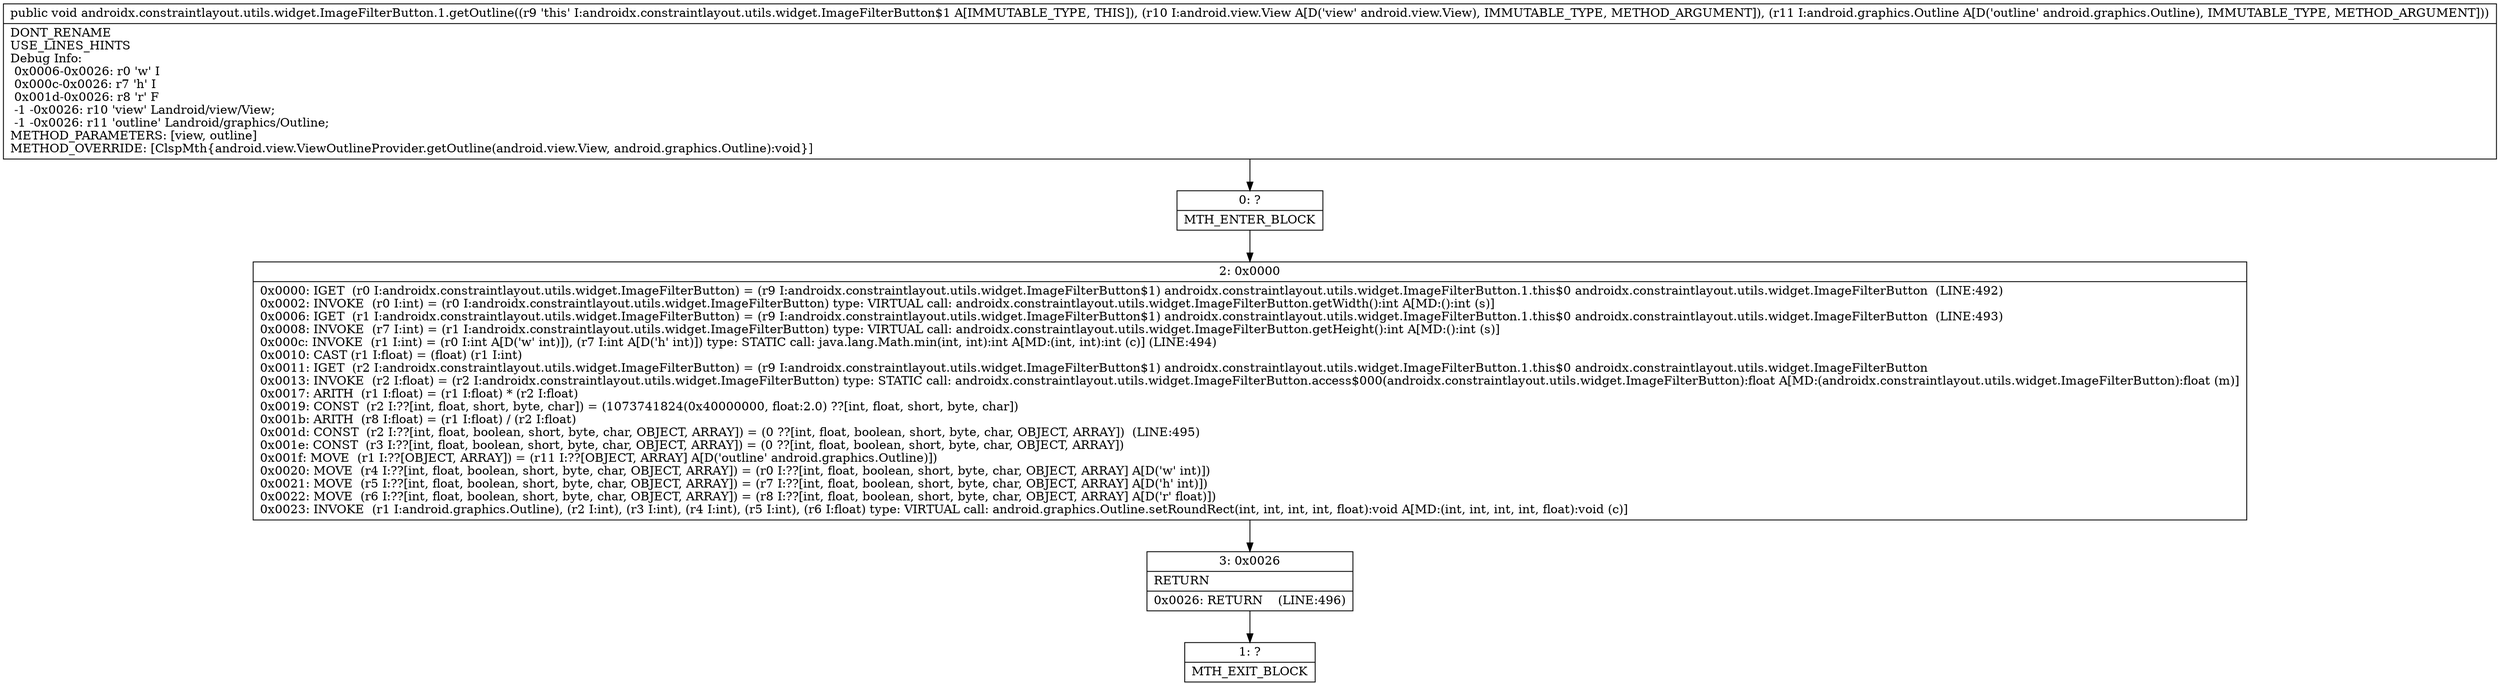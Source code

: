 digraph "CFG forandroidx.constraintlayout.utils.widget.ImageFilterButton.1.getOutline(Landroid\/view\/View;Landroid\/graphics\/Outline;)V" {
Node_0 [shape=record,label="{0\:\ ?|MTH_ENTER_BLOCK\l}"];
Node_2 [shape=record,label="{2\:\ 0x0000|0x0000: IGET  (r0 I:androidx.constraintlayout.utils.widget.ImageFilterButton) = (r9 I:androidx.constraintlayout.utils.widget.ImageFilterButton$1) androidx.constraintlayout.utils.widget.ImageFilterButton.1.this$0 androidx.constraintlayout.utils.widget.ImageFilterButton  (LINE:492)\l0x0002: INVOKE  (r0 I:int) = (r0 I:androidx.constraintlayout.utils.widget.ImageFilterButton) type: VIRTUAL call: androidx.constraintlayout.utils.widget.ImageFilterButton.getWidth():int A[MD:():int (s)]\l0x0006: IGET  (r1 I:androidx.constraintlayout.utils.widget.ImageFilterButton) = (r9 I:androidx.constraintlayout.utils.widget.ImageFilterButton$1) androidx.constraintlayout.utils.widget.ImageFilterButton.1.this$0 androidx.constraintlayout.utils.widget.ImageFilterButton  (LINE:493)\l0x0008: INVOKE  (r7 I:int) = (r1 I:androidx.constraintlayout.utils.widget.ImageFilterButton) type: VIRTUAL call: androidx.constraintlayout.utils.widget.ImageFilterButton.getHeight():int A[MD:():int (s)]\l0x000c: INVOKE  (r1 I:int) = (r0 I:int A[D('w' int)]), (r7 I:int A[D('h' int)]) type: STATIC call: java.lang.Math.min(int, int):int A[MD:(int, int):int (c)] (LINE:494)\l0x0010: CAST (r1 I:float) = (float) (r1 I:int) \l0x0011: IGET  (r2 I:androidx.constraintlayout.utils.widget.ImageFilterButton) = (r9 I:androidx.constraintlayout.utils.widget.ImageFilterButton$1) androidx.constraintlayout.utils.widget.ImageFilterButton.1.this$0 androidx.constraintlayout.utils.widget.ImageFilterButton \l0x0013: INVOKE  (r2 I:float) = (r2 I:androidx.constraintlayout.utils.widget.ImageFilterButton) type: STATIC call: androidx.constraintlayout.utils.widget.ImageFilterButton.access$000(androidx.constraintlayout.utils.widget.ImageFilterButton):float A[MD:(androidx.constraintlayout.utils.widget.ImageFilterButton):float (m)]\l0x0017: ARITH  (r1 I:float) = (r1 I:float) * (r2 I:float) \l0x0019: CONST  (r2 I:??[int, float, short, byte, char]) = (1073741824(0x40000000, float:2.0) ??[int, float, short, byte, char]) \l0x001b: ARITH  (r8 I:float) = (r1 I:float) \/ (r2 I:float) \l0x001d: CONST  (r2 I:??[int, float, boolean, short, byte, char, OBJECT, ARRAY]) = (0 ??[int, float, boolean, short, byte, char, OBJECT, ARRAY])  (LINE:495)\l0x001e: CONST  (r3 I:??[int, float, boolean, short, byte, char, OBJECT, ARRAY]) = (0 ??[int, float, boolean, short, byte, char, OBJECT, ARRAY]) \l0x001f: MOVE  (r1 I:??[OBJECT, ARRAY]) = (r11 I:??[OBJECT, ARRAY] A[D('outline' android.graphics.Outline)]) \l0x0020: MOVE  (r4 I:??[int, float, boolean, short, byte, char, OBJECT, ARRAY]) = (r0 I:??[int, float, boolean, short, byte, char, OBJECT, ARRAY] A[D('w' int)]) \l0x0021: MOVE  (r5 I:??[int, float, boolean, short, byte, char, OBJECT, ARRAY]) = (r7 I:??[int, float, boolean, short, byte, char, OBJECT, ARRAY] A[D('h' int)]) \l0x0022: MOVE  (r6 I:??[int, float, boolean, short, byte, char, OBJECT, ARRAY]) = (r8 I:??[int, float, boolean, short, byte, char, OBJECT, ARRAY] A[D('r' float)]) \l0x0023: INVOKE  (r1 I:android.graphics.Outline), (r2 I:int), (r3 I:int), (r4 I:int), (r5 I:int), (r6 I:float) type: VIRTUAL call: android.graphics.Outline.setRoundRect(int, int, int, int, float):void A[MD:(int, int, int, int, float):void (c)]\l}"];
Node_3 [shape=record,label="{3\:\ 0x0026|RETURN\l|0x0026: RETURN    (LINE:496)\l}"];
Node_1 [shape=record,label="{1\:\ ?|MTH_EXIT_BLOCK\l}"];
MethodNode[shape=record,label="{public void androidx.constraintlayout.utils.widget.ImageFilterButton.1.getOutline((r9 'this' I:androidx.constraintlayout.utils.widget.ImageFilterButton$1 A[IMMUTABLE_TYPE, THIS]), (r10 I:android.view.View A[D('view' android.view.View), IMMUTABLE_TYPE, METHOD_ARGUMENT]), (r11 I:android.graphics.Outline A[D('outline' android.graphics.Outline), IMMUTABLE_TYPE, METHOD_ARGUMENT]))  | DONT_RENAME\lUSE_LINES_HINTS\lDebug Info:\l  0x0006\-0x0026: r0 'w' I\l  0x000c\-0x0026: r7 'h' I\l  0x001d\-0x0026: r8 'r' F\l  \-1 \-0x0026: r10 'view' Landroid\/view\/View;\l  \-1 \-0x0026: r11 'outline' Landroid\/graphics\/Outline;\lMETHOD_PARAMETERS: [view, outline]\lMETHOD_OVERRIDE: [ClspMth\{android.view.ViewOutlineProvider.getOutline(android.view.View, android.graphics.Outline):void\}]\l}"];
MethodNode -> Node_0;Node_0 -> Node_2;
Node_2 -> Node_3;
Node_3 -> Node_1;
}

